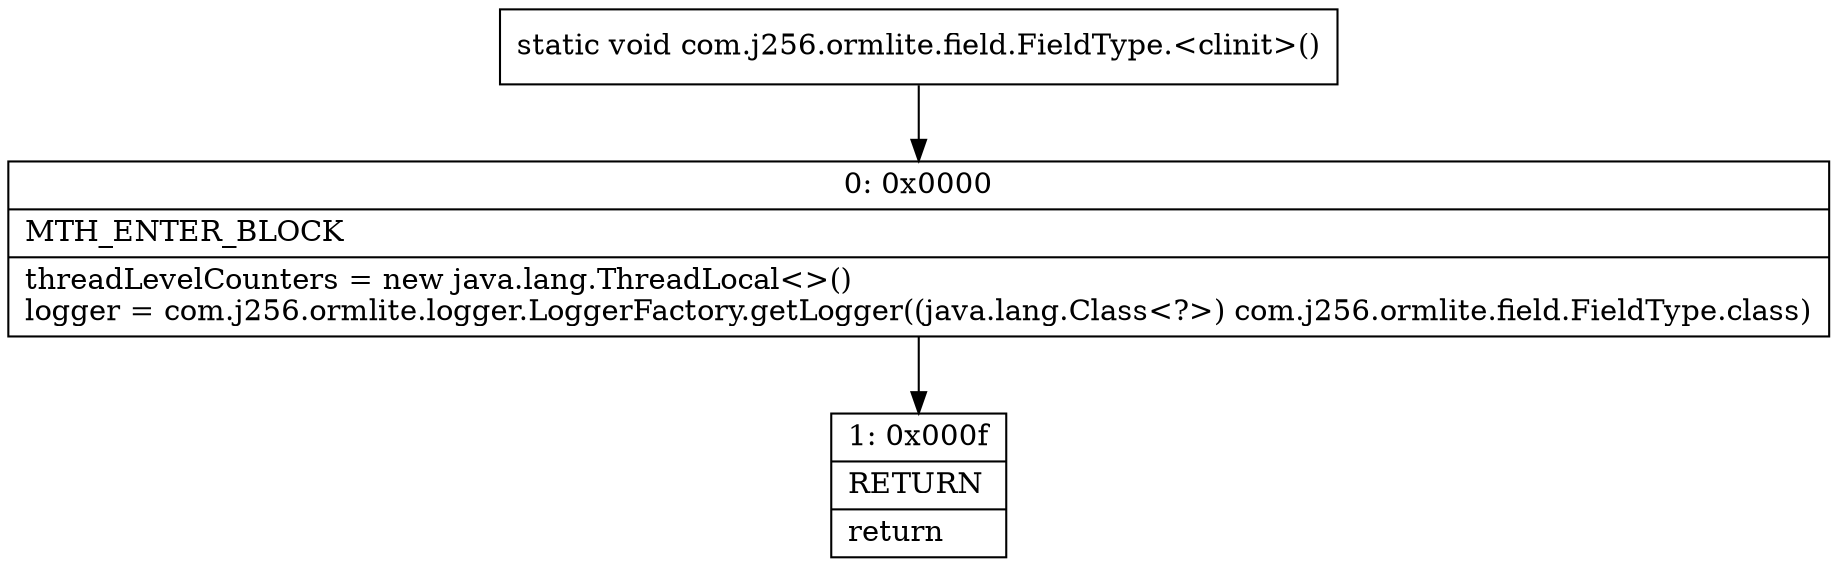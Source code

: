 digraph "CFG forcom.j256.ormlite.field.FieldType.\<clinit\>()V" {
Node_0 [shape=record,label="{0\:\ 0x0000|MTH_ENTER_BLOCK\l|threadLevelCounters = new java.lang.ThreadLocal\<\>()\llogger = com.j256.ormlite.logger.LoggerFactory.getLogger((java.lang.Class\<?\>) com.j256.ormlite.field.FieldType.class)\l}"];
Node_1 [shape=record,label="{1\:\ 0x000f|RETURN\l|return\l}"];
MethodNode[shape=record,label="{static void com.j256.ormlite.field.FieldType.\<clinit\>() }"];
MethodNode -> Node_0;
Node_0 -> Node_1;
}

